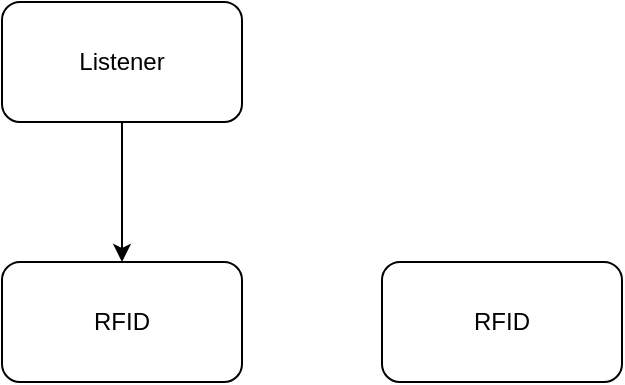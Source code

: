 <mxfile>
    <diagram id="DfiRrmdnKlaoDnatrV5q" name="페이지-1">
        <mxGraphModel dx="732" dy="373" grid="1" gridSize="10" guides="1" tooltips="1" connect="1" arrows="1" fold="1" page="1" pageScale="1" pageWidth="827" pageHeight="1169" math="0" shadow="0">
            <root>
                <mxCell id="0"/>
                <mxCell id="1" parent="0"/>
                <mxCell id="4" style="edgeStyle=none;html=1;exitX=0.5;exitY=1;exitDx=0;exitDy=0;entryX=0.5;entryY=0;entryDx=0;entryDy=0;" parent="1" source="2" target="3" edge="1">
                    <mxGeometry relative="1" as="geometry"/>
                </mxCell>
                <mxCell id="2" value="Listener" style="rounded=1;whiteSpace=wrap;html=1;" parent="1" vertex="1">
                    <mxGeometry x="150" y="110" width="120" height="60" as="geometry"/>
                </mxCell>
                <mxCell id="3" value="RFID" style="rounded=1;whiteSpace=wrap;html=1;" parent="1" vertex="1">
                    <mxGeometry x="150" y="240" width="120" height="60" as="geometry"/>
                </mxCell>
                <mxCell id="5" value="RFID" style="rounded=1;whiteSpace=wrap;html=1;" vertex="1" parent="1">
                    <mxGeometry x="340" y="240" width="120" height="60" as="geometry"/>
                </mxCell>
            </root>
        </mxGraphModel>
    </diagram>
</mxfile>